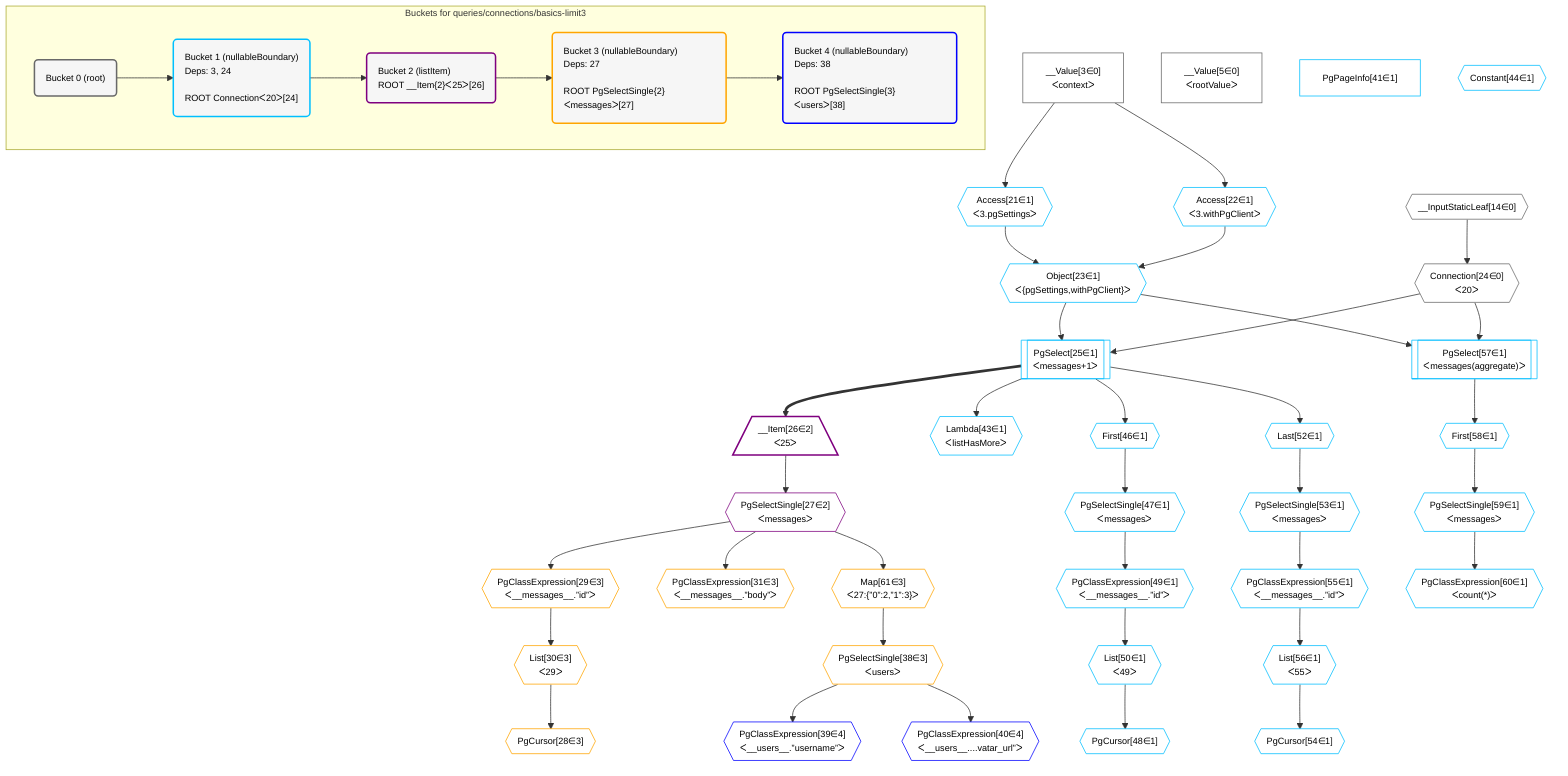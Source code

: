 %%{init: {'themeVariables': { 'fontSize': '12px'}}}%%
graph TD
    classDef path fill:#eee,stroke:#000,color:#000
    classDef plan fill:#fff,stroke-width:1px,color:#000
    classDef itemplan fill:#fff,stroke-width:2px,color:#000
    classDef unbatchedplan fill:#dff,stroke-width:1px,color:#000
    classDef sideeffectplan fill:#fcc,stroke-width:2px,color:#000
    classDef bucket fill:#f6f6f6,color:#000,stroke-width:2px,text-align:left


    %% define steps
    __Value3["__Value[3∈0]<br />ᐸcontextᐳ"]:::plan
    __Value5["__Value[5∈0]<br />ᐸrootValueᐳ"]:::plan
    __InputStaticLeaf14{{"__InputStaticLeaf[14∈0]"}}:::plan
    Access21{{"Access[21∈1]<br />ᐸ3.pgSettingsᐳ"}}:::plan
    Access22{{"Access[22∈1]<br />ᐸ3.withPgClientᐳ"}}:::plan
    Object23{{"Object[23∈1]<br />ᐸ{pgSettings,withPgClient}ᐳ"}}:::plan
    Connection24{{"Connection[24∈0]<br />ᐸ20ᐳ"}}:::plan
    PgSelect25[["PgSelect[25∈1]<br />ᐸmessages+1ᐳ"]]:::plan
    __Item26[/"__Item[26∈2]<br />ᐸ25ᐳ"\]:::itemplan
    PgSelectSingle27{{"PgSelectSingle[27∈2]<br />ᐸmessagesᐳ"}}:::plan
    PgClassExpression29{{"PgClassExpression[29∈3]<br />ᐸ__messages__.”id”ᐳ"}}:::plan
    List30{{"List[30∈3]<br />ᐸ29ᐳ"}}:::plan
    PgCursor28{{"PgCursor[28∈3]"}}:::plan
    PgClassExpression31{{"PgClassExpression[31∈3]<br />ᐸ__messages__.”body”ᐳ"}}:::plan
    Map61{{"Map[61∈3]<br />ᐸ27:{”0”:2,”1”:3}ᐳ"}}:::plan
    PgSelectSingle38{{"PgSelectSingle[38∈3]<br />ᐸusersᐳ"}}:::plan
    PgClassExpression39{{"PgClassExpression[39∈4]<br />ᐸ__users__.”username”ᐳ"}}:::plan
    PgClassExpression40{{"PgClassExpression[40∈4]<br />ᐸ__users__....vatar_url”ᐳ"}}:::plan
    PgPageInfo41["PgPageInfo[41∈1]"]:::plan
    Lambda43{{"Lambda[43∈1]<br />ᐸlistHasMoreᐳ"}}:::plan
    Constant44{{"Constant[44∈1]"}}:::plan
    First46{{"First[46∈1]"}}:::plan
    PgSelectSingle47{{"PgSelectSingle[47∈1]<br />ᐸmessagesᐳ"}}:::plan
    PgClassExpression49{{"PgClassExpression[49∈1]<br />ᐸ__messages__.”id”ᐳ"}}:::plan
    List50{{"List[50∈1]<br />ᐸ49ᐳ"}}:::plan
    PgCursor48{{"PgCursor[48∈1]"}}:::plan
    Last52{{"Last[52∈1]"}}:::plan
    PgSelectSingle53{{"PgSelectSingle[53∈1]<br />ᐸmessagesᐳ"}}:::plan
    PgClassExpression55{{"PgClassExpression[55∈1]<br />ᐸ__messages__.”id”ᐳ"}}:::plan
    List56{{"List[56∈1]<br />ᐸ55ᐳ"}}:::plan
    PgCursor54{{"PgCursor[54∈1]"}}:::plan
    PgSelect57[["PgSelect[57∈1]<br />ᐸmessages(aggregate)ᐳ"]]:::plan
    First58{{"First[58∈1]"}}:::plan
    PgSelectSingle59{{"PgSelectSingle[59∈1]<br />ᐸmessagesᐳ"}}:::plan
    PgClassExpression60{{"PgClassExpression[60∈1]<br />ᐸcount(*)ᐳ"}}:::plan

    %% plan dependencies
    __Value3 --> Access21
    __Value3 --> Access22
    Access21 & Access22 --> Object23
    __InputStaticLeaf14 --> Connection24
    Object23 & Connection24 --> PgSelect25
    PgSelect25 ==> __Item26
    __Item26 --> PgSelectSingle27
    PgSelectSingle27 --> PgClassExpression29
    PgClassExpression29 --> List30
    List30 --> PgCursor28
    PgSelectSingle27 --> PgClassExpression31
    PgSelectSingle27 --> Map61
    Map61 --> PgSelectSingle38
    PgSelectSingle38 --> PgClassExpression39
    PgSelectSingle38 --> PgClassExpression40
    PgSelect25 --> Lambda43
    PgSelect25 --> First46
    First46 --> PgSelectSingle47
    PgSelectSingle47 --> PgClassExpression49
    PgClassExpression49 --> List50
    List50 --> PgCursor48
    PgSelect25 --> Last52
    Last52 --> PgSelectSingle53
    PgSelectSingle53 --> PgClassExpression55
    PgClassExpression55 --> List56
    List56 --> PgCursor54
    Object23 & Connection24 --> PgSelect57
    PgSelect57 --> First58
    First58 --> PgSelectSingle59
    PgSelectSingle59 --> PgClassExpression60

    subgraph "Buckets for queries/connections/basics-limit3"
    Bucket0("Bucket 0 (root)"):::bucket
    classDef bucket0 stroke:#696969
    class Bucket0,__Value3,__Value5,__InputStaticLeaf14,Connection24 bucket0
    Bucket1("Bucket 1 (nullableBoundary)<br />Deps: 3, 24<br /><br />ROOT Connectionᐸ20ᐳ[24]"):::bucket
    classDef bucket1 stroke:#00bfff
    class Bucket1,Access21,Access22,Object23,PgSelect25,PgPageInfo41,Lambda43,Constant44,First46,PgSelectSingle47,PgCursor48,PgClassExpression49,List50,Last52,PgSelectSingle53,PgCursor54,PgClassExpression55,List56,PgSelect57,First58,PgSelectSingle59,PgClassExpression60 bucket1
    Bucket2("Bucket 2 (listItem)<br />ROOT __Item{2}ᐸ25ᐳ[26]"):::bucket
    classDef bucket2 stroke:#7f007f
    class Bucket2,__Item26,PgSelectSingle27 bucket2
    Bucket3("Bucket 3 (nullableBoundary)<br />Deps: 27<br /><br />ROOT PgSelectSingle{2}ᐸmessagesᐳ[27]"):::bucket
    classDef bucket3 stroke:#ffa500
    class Bucket3,PgCursor28,PgClassExpression29,List30,PgClassExpression31,PgSelectSingle38,Map61 bucket3
    Bucket4("Bucket 4 (nullableBoundary)<br />Deps: 38<br /><br />ROOT PgSelectSingle{3}ᐸusersᐳ[38]"):::bucket
    classDef bucket4 stroke:#0000ff
    class Bucket4,PgClassExpression39,PgClassExpression40 bucket4
    Bucket0 --> Bucket1
    Bucket1 --> Bucket2
    Bucket2 --> Bucket3
    Bucket3 --> Bucket4
    end